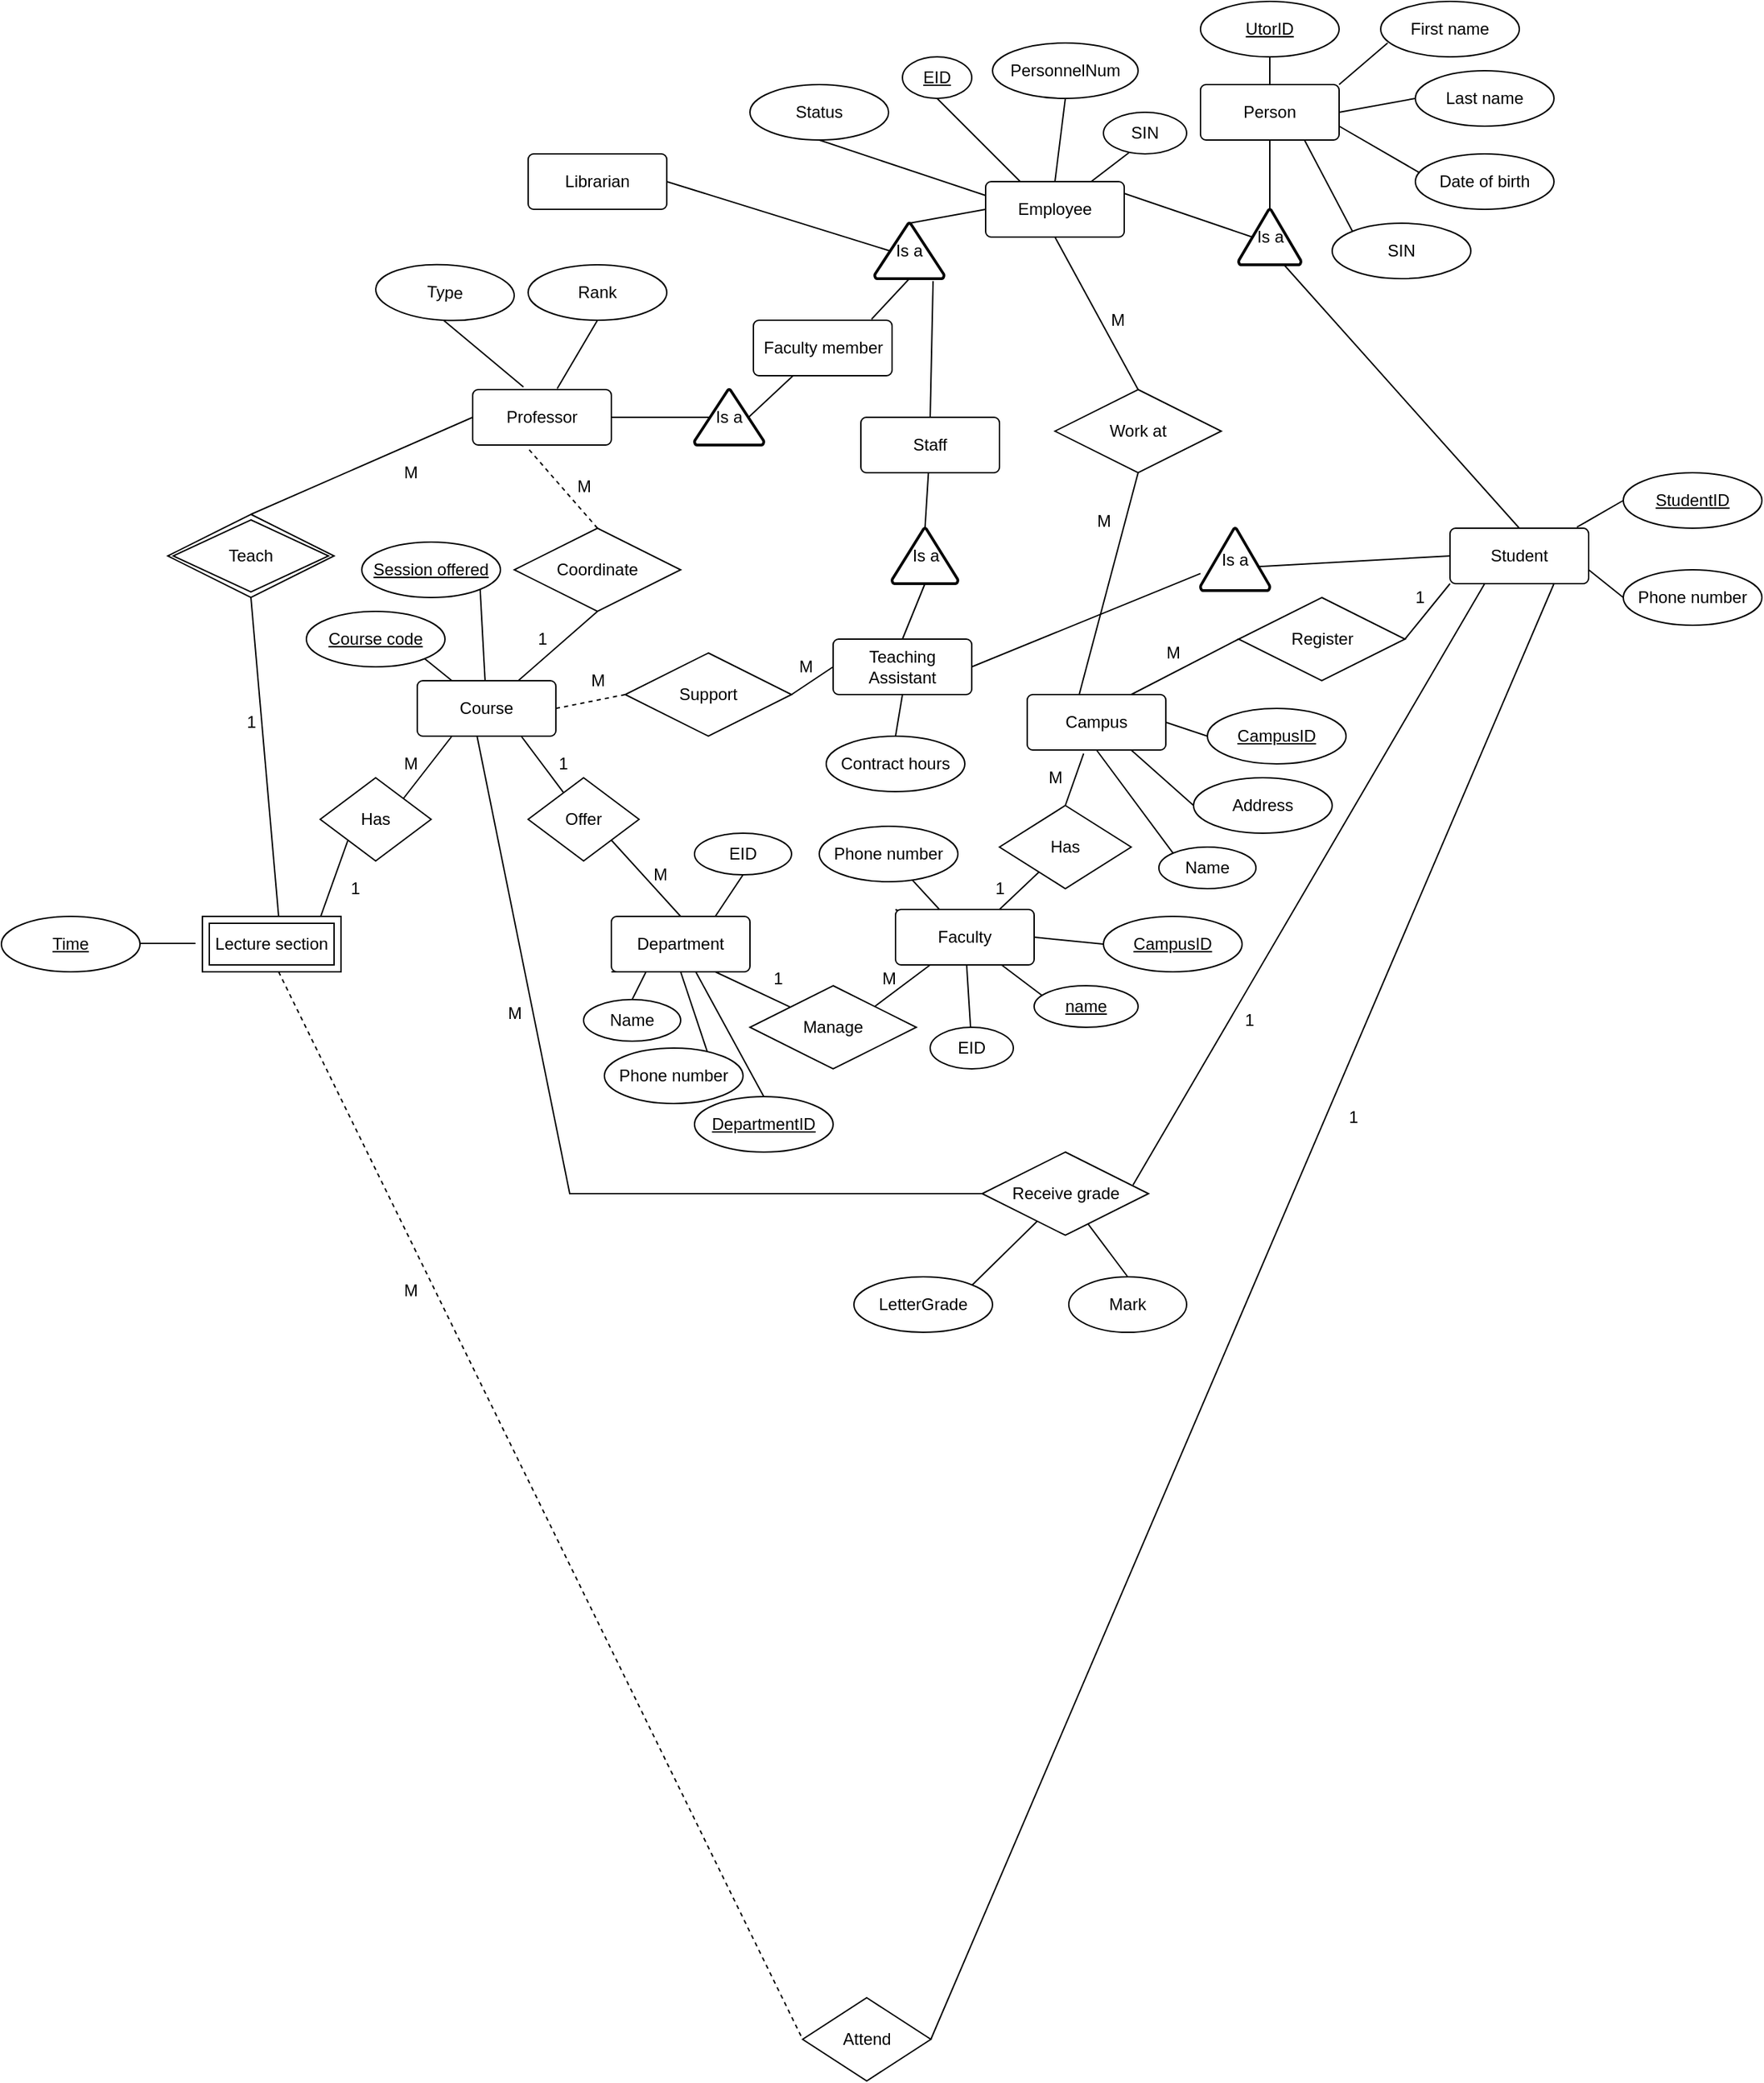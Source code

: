 <mxfile version="14.4.2" type="github">
  <diagram id="R2lEEEUBdFMjLlhIrx00" name="Page-1">
    <mxGraphModel dx="1318" dy="836" grid="1" gridSize="10" guides="1" tooltips="1" connect="1" arrows="0" fold="1" page="1" pageScale="1" pageWidth="850" pageHeight="1100" math="0" shadow="0" extFonts="Permanent Marker^https://fonts.googleapis.com/css?family=Permanent+Marker">
      <root>
        <mxCell id="0" />
        <mxCell id="1" parent="0" />
        <mxCell id="gwg-A6XJW5PX1pOnSBx1-50" style="edgeStyle=none;rounded=0;orthogonalLoop=1;jettySize=auto;html=1;endArrow=none;endFill=0;exitX=0.75;exitY=0;exitDx=0;exitDy=0;" parent="1" source="0r6z_rzIHwYX-zQhmxHH-150" target="hnaVGo4RE-8-AP_m8wNN-59" edge="1">
          <mxGeometry relative="1" as="geometry">
            <mxPoint x="890" y="780" as="sourcePoint" />
          </mxGeometry>
        </mxCell>
        <mxCell id="gwg-A6XJW5PX1pOnSBx1-49" style="edgeStyle=none;rounded=0;orthogonalLoop=1;jettySize=auto;html=1;exitX=1;exitY=0;exitDx=0;exitDy=0;endArrow=none;endFill=0;entryX=0.25;entryY=1;entryDx=0;entryDy=0;" parent="1" source="hnaVGo4RE-8-AP_m8wNN-2" target="0r6z_rzIHwYX-zQhmxHH-150" edge="1">
          <mxGeometry relative="1" as="geometry">
            <mxPoint x="849" y="815" as="targetPoint" />
          </mxGeometry>
        </mxCell>
        <mxCell id="hnaVGo4RE-8-AP_m8wNN-2" value="Manage" style="shape=rhombus;perimeter=rhombusPerimeter;whiteSpace=wrap;html=1;align=center;" parent="1" vertex="1">
          <mxGeometry x="720" y="830" width="120" height="60" as="geometry" />
        </mxCell>
        <mxCell id="gwg-A6XJW5PX1pOnSBx1-48" style="edgeStyle=none;rounded=0;orthogonalLoop=1;jettySize=auto;html=1;exitX=0.75;exitY=1;exitDx=0;exitDy=0;endArrow=none;endFill=0;" parent="1" source="hnaVGo4RE-8-AP_m8wNN-18" target="hnaVGo4RE-8-AP_m8wNN-2" edge="1">
          <mxGeometry relative="1" as="geometry" />
        </mxCell>
        <mxCell id="0r6z_rzIHwYX-zQhmxHH-128" style="edgeStyle=none;rounded=0;orthogonalLoop=1;jettySize=auto;html=1;exitX=0.5;exitY=1;exitDx=0;exitDy=0;entryX=0.75;entryY=0.125;entryDx=0;entryDy=0;entryPerimeter=0;endArrow=none;endFill=0;" edge="1" parent="1" source="hnaVGo4RE-8-AP_m8wNN-18" target="0r6z_rzIHwYX-zQhmxHH-2">
          <mxGeometry relative="1" as="geometry" />
        </mxCell>
        <mxCell id="hnaVGo4RE-8-AP_m8wNN-18" value="Department" style="rounded=1;arcSize=10;whiteSpace=wrap;html=1;align=center;" parent="1" vertex="1">
          <mxGeometry x="620" y="780" width="100" height="40" as="geometry" />
        </mxCell>
        <mxCell id="hnaVGo4RE-8-AP_m8wNN-27" style="edgeStyle=none;rounded=0;orthogonalLoop=1;jettySize=auto;html=1;exitX=0.75;exitY=0;exitDx=0;exitDy=0;startArrow=none;startFill=0;endArrow=none;endFill=0;" parent="1" source="hnaVGo4RE-8-AP_m8wNN-18" target="hnaVGo4RE-8-AP_m8wNN-18" edge="1">
          <mxGeometry relative="1" as="geometry" />
        </mxCell>
        <mxCell id="0r6z_rzIHwYX-zQhmxHH-9" style="rounded=0;orthogonalLoop=1;jettySize=auto;html=1;endArrow=none;endFill=0;entryX=1;entryY=0.5;entryDx=0;entryDy=0;exitX=0;exitY=0.5;exitDx=0;exitDy=0;" edge="1" parent="1" source="0r6z_rzIHwYX-zQhmxHH-153" target="0r6z_rzIHwYX-zQhmxHH-150">
          <mxGeometry relative="1" as="geometry">
            <mxPoint x="980" y="810" as="sourcePoint" />
            <mxPoint x="920" y="798" as="targetPoint" />
          </mxGeometry>
        </mxCell>
        <mxCell id="0r6z_rzIHwYX-zQhmxHH-129" style="edgeStyle=none;rounded=0;orthogonalLoop=1;jettySize=auto;html=1;exitX=0.5;exitY=0;exitDx=0;exitDy=0;endArrow=none;endFill=0;" edge="1" parent="1" source="hnaVGo4RE-8-AP_m8wNN-30" target="hnaVGo4RE-8-AP_m8wNN-18">
          <mxGeometry relative="1" as="geometry" />
        </mxCell>
        <mxCell id="hnaVGo4RE-8-AP_m8wNN-30" value="DepartmentID" style="ellipse;whiteSpace=wrap;html=1;align=center;fontStyle=4;" parent="1" vertex="1">
          <mxGeometry x="680" y="910" width="100" height="40" as="geometry" />
        </mxCell>
        <mxCell id="0r6z_rzIHwYX-zQhmxHH-12" style="edgeStyle=none;rounded=0;orthogonalLoop=1;jettySize=auto;html=1;endArrow=none;endFill=0;" edge="1" parent="1" source="hnaVGo4RE-8-AP_m8wNN-32" target="0r6z_rzIHwYX-zQhmxHH-150">
          <mxGeometry relative="1" as="geometry">
            <mxPoint x="858" y="775" as="targetPoint" />
          </mxGeometry>
        </mxCell>
        <mxCell id="hnaVGo4RE-8-AP_m8wNN-32" value="Phone number" style="ellipse;whiteSpace=wrap;html=1;align=center;" parent="1" vertex="1">
          <mxGeometry x="770" y="715" width="100" height="40" as="geometry" />
        </mxCell>
        <mxCell id="0r6z_rzIHwYX-zQhmxHH-16" style="edgeStyle=none;rounded=0;orthogonalLoop=1;jettySize=auto;html=1;exitX=0.5;exitY=1;exitDx=0;exitDy=0;entryX=0.75;entryY=0;entryDx=0;entryDy=0;endArrow=none;endFill=0;" edge="1" parent="1" source="hnaVGo4RE-8-AP_m8wNN-35" target="hnaVGo4RE-8-AP_m8wNN-18">
          <mxGeometry relative="1" as="geometry" />
        </mxCell>
        <mxCell id="hnaVGo4RE-8-AP_m8wNN-35" value="EID" style="ellipse;whiteSpace=wrap;html=1;align=center;" parent="1" vertex="1">
          <mxGeometry x="680" y="720" width="70" height="30" as="geometry" />
        </mxCell>
        <mxCell id="gwg-A6XJW5PX1pOnSBx1-47" style="edgeStyle=none;rounded=0;orthogonalLoop=1;jettySize=auto;html=1;exitX=1;exitY=1;exitDx=0;exitDy=0;entryX=0.5;entryY=0;entryDx=0;entryDy=0;endArrow=none;endFill=0;" parent="1" source="hnaVGo4RE-8-AP_m8wNN-37" target="hnaVGo4RE-8-AP_m8wNN-18" edge="1">
          <mxGeometry relative="1" as="geometry" />
        </mxCell>
        <mxCell id="hnaVGo4RE-8-AP_m8wNN-37" value="Offer" style="shape=rhombus;perimeter=rhombusPerimeter;whiteSpace=wrap;html=1;align=center;" parent="1" vertex="1">
          <mxGeometry x="560" y="680" width="80" height="60" as="geometry" />
        </mxCell>
        <mxCell id="gwg-A6XJW5PX1pOnSBx1-46" style="edgeStyle=none;rounded=0;orthogonalLoop=1;jettySize=auto;html=1;exitX=0.75;exitY=1;exitDx=0;exitDy=0;endArrow=none;endFill=0;" parent="1" source="hnaVGo4RE-8-AP_m8wNN-40" target="hnaVGo4RE-8-AP_m8wNN-37" edge="1">
          <mxGeometry relative="1" as="geometry" />
        </mxCell>
        <mxCell id="hnaVGo4RE-8-AP_m8wNN-40" value="Course" style="rounded=1;arcSize=10;whiteSpace=wrap;html=1;align=center;" parent="1" vertex="1">
          <mxGeometry x="480" y="610" width="100" height="40" as="geometry" />
        </mxCell>
        <mxCell id="0r6z_rzIHwYX-zQhmxHH-21" style="edgeStyle=none;rounded=0;orthogonalLoop=1;jettySize=auto;html=1;exitX=1;exitY=1;exitDx=0;exitDy=0;entryX=0.25;entryY=0;entryDx=0;entryDy=0;endArrow=none;endFill=0;" edge="1" parent="1" source="hnaVGo4RE-8-AP_m8wNN-46" target="hnaVGo4RE-8-AP_m8wNN-40">
          <mxGeometry relative="1" as="geometry" />
        </mxCell>
        <mxCell id="hnaVGo4RE-8-AP_m8wNN-46" value="Course code" style="ellipse;whiteSpace=wrap;html=1;align=center;fontStyle=4;" parent="1" vertex="1">
          <mxGeometry x="400" y="560" width="100" height="40" as="geometry" />
        </mxCell>
        <mxCell id="0r6z_rzIHwYX-zQhmxHH-23" style="edgeStyle=none;rounded=0;orthogonalLoop=1;jettySize=auto;html=1;exitX=1;exitY=1;exitDx=0;exitDy=0;endArrow=none;endFill=0;" edge="1" parent="1" source="hnaVGo4RE-8-AP_m8wNN-48" target="hnaVGo4RE-8-AP_m8wNN-40">
          <mxGeometry relative="1" as="geometry" />
        </mxCell>
        <mxCell id="hnaVGo4RE-8-AP_m8wNN-48" value="Session offered" style="ellipse;whiteSpace=wrap;html=1;align=center;fontStyle=4;" parent="1" vertex="1">
          <mxGeometry x="440" y="510" width="100" height="40" as="geometry" />
        </mxCell>
        <mxCell id="gwg-A6XJW5PX1pOnSBx1-9" style="edgeStyle=none;rounded=0;orthogonalLoop=1;jettySize=auto;html=1;exitX=0.5;exitY=0;exitDx=0;exitDy=0;entryX=0.4;entryY=1.064;entryDx=0;entryDy=0;entryPerimeter=0;endArrow=none;endFill=0;dashed=1;" parent="1" source="hnaVGo4RE-8-AP_m8wNN-52" target="hnaVGo4RE-8-AP_m8wNN-57" edge="1">
          <mxGeometry relative="1" as="geometry" />
        </mxCell>
        <mxCell id="gwg-A6XJW5PX1pOnSBx1-12" style="edgeStyle=none;rounded=0;orthogonalLoop=1;jettySize=auto;html=1;exitX=0.5;exitY=1;exitDx=0;exitDy=0;endArrow=none;endFill=0;" parent="1" source="hnaVGo4RE-8-AP_m8wNN-52" target="hnaVGo4RE-8-AP_m8wNN-40" edge="1">
          <mxGeometry relative="1" as="geometry" />
        </mxCell>
        <mxCell id="hnaVGo4RE-8-AP_m8wNN-52" value="Coordinate" style="shape=rhombus;perimeter=rhombusPerimeter;whiteSpace=wrap;html=1;align=center;" parent="1" vertex="1">
          <mxGeometry x="550" y="500" width="120" height="60" as="geometry" />
        </mxCell>
        <mxCell id="hnaVGo4RE-8-AP_m8wNN-53" style="edgeStyle=none;rounded=0;orthogonalLoop=1;jettySize=auto;html=1;exitX=0.25;exitY=1;exitDx=0;exitDy=0;entryX=0;entryY=1;entryDx=0;entryDy=0;startArrow=none;startFill=0;endArrow=none;endFill=0;" parent="1" source="hnaVGo4RE-8-AP_m8wNN-18" target="hnaVGo4RE-8-AP_m8wNN-18" edge="1">
          <mxGeometry relative="1" as="geometry" />
        </mxCell>
        <mxCell id="gwg-A6XJW5PX1pOnSBx1-17" style="edgeStyle=none;rounded=0;orthogonalLoop=1;jettySize=auto;html=1;endArrow=none;endFill=0;exitX=0.78;exitY=0.5;exitDx=0;exitDy=0;exitPerimeter=0;" parent="1" source="0r6z_rzIHwYX-zQhmxHH-45" target="0r6z_rzIHwYX-zQhmxHH-43" edge="1">
          <mxGeometry relative="1" as="geometry">
            <mxPoint x="723" y="410" as="sourcePoint" />
            <mxPoint x="730.432" y="386.128" as="targetPoint" />
          </mxGeometry>
        </mxCell>
        <mxCell id="0r6z_rzIHwYX-zQhmxHH-46" style="edgeStyle=none;rounded=0;orthogonalLoop=1;jettySize=auto;html=1;exitX=1;exitY=0.5;exitDx=0;exitDy=0;entryX=0.22;entryY=0.5;entryDx=0;entryDy=0;entryPerimeter=0;endArrow=none;endFill=0;" edge="1" parent="1" source="hnaVGo4RE-8-AP_m8wNN-57" target="0r6z_rzIHwYX-zQhmxHH-45">
          <mxGeometry relative="1" as="geometry" />
        </mxCell>
        <mxCell id="hnaVGo4RE-8-AP_m8wNN-57" value="Professor" style="rounded=1;arcSize=10;whiteSpace=wrap;html=1;align=center;" parent="1" vertex="1">
          <mxGeometry x="520" y="400" width="100" height="40" as="geometry" />
        </mxCell>
        <mxCell id="gwg-A6XJW5PX1pOnSBx1-51" style="edgeStyle=none;rounded=0;orthogonalLoop=1;jettySize=auto;html=1;exitX=0.5;exitY=0;exitDx=0;exitDy=0;entryX=0.407;entryY=1.064;entryDx=0;entryDy=0;entryPerimeter=0;endArrow=none;endFill=0;" parent="1" source="hnaVGo4RE-8-AP_m8wNN-59" target="hnaVGo4RE-8-AP_m8wNN-140" edge="1">
          <mxGeometry relative="1" as="geometry" />
        </mxCell>
        <mxCell id="hnaVGo4RE-8-AP_m8wNN-59" value="Has" style="shape=rhombus;perimeter=rhombusPerimeter;whiteSpace=wrap;html=1;align=center;" parent="1" vertex="1">
          <mxGeometry x="900" y="700" width="95" height="60" as="geometry" />
        </mxCell>
        <mxCell id="gwg-A6XJW5PX1pOnSBx1-31" style="edgeStyle=none;rounded=0;orthogonalLoop=1;jettySize=auto;html=1;exitX=0.5;exitY=1;exitDx=0;exitDy=0;entryX=0;entryY=0.5;entryDx=0;entryDy=0;endArrow=none;endFill=0;dashed=1;" parent="1" target="hnaVGo4RE-8-AP_m8wNN-82" edge="1">
          <mxGeometry relative="1" as="geometry">
            <mxPoint x="380" y="820" as="sourcePoint" />
          </mxGeometry>
        </mxCell>
        <mxCell id="0r6z_rzIHwYX-zQhmxHH-140" style="edgeStyle=none;rounded=0;orthogonalLoop=1;jettySize=auto;html=1;exitX=0;exitY=0.5;exitDx=0;exitDy=0;entryX=1;entryY=0.5;entryDx=0;entryDy=0;endArrow=none;endFill=0;" edge="1" parent="1">
          <mxGeometry relative="1" as="geometry">
            <mxPoint x="320" y="799.5" as="sourcePoint" />
            <mxPoint x="280" y="799.5" as="targetPoint" />
          </mxGeometry>
        </mxCell>
        <mxCell id="gwg-A6XJW5PX1pOnSBx1-7" style="rounded=0;orthogonalLoop=1;jettySize=auto;html=1;exitX=0.5;exitY=0;exitDx=0;exitDy=0;entryX=0;entryY=0.5;entryDx=0;entryDy=0;endArrow=none;endFill=0;" parent="1" source="0r6z_rzIHwYX-zQhmxHH-145" target="hnaVGo4RE-8-AP_m8wNN-57" edge="1">
          <mxGeometry relative="1" as="geometry" />
        </mxCell>
        <mxCell id="gwg-A6XJW5PX1pOnSBx1-28" style="edgeStyle=none;rounded=0;orthogonalLoop=1;jettySize=auto;html=1;exitX=0.5;exitY=1;exitDx=0;exitDy=0;entryX=0.5;entryY=0;entryDx=0;entryDy=0;endArrow=none;endFill=0;" parent="1" source="0r6z_rzIHwYX-zQhmxHH-145" edge="1">
          <mxGeometry relative="1" as="geometry">
            <mxPoint x="380" y="780" as="targetPoint" />
          </mxGeometry>
        </mxCell>
        <mxCell id="hnaVGo4RE-8-AP_m8wNN-66" style="edgeStyle=none;rounded=0;orthogonalLoop=1;jettySize=auto;html=1;exitX=1;exitY=1;exitDx=0;exitDy=0;startArrow=none;startFill=0;endArrow=none;endFill=0;" parent="1" source="hnaVGo4RE-8-AP_m8wNN-52" target="hnaVGo4RE-8-AP_m8wNN-52" edge="1">
          <mxGeometry relative="1" as="geometry" />
        </mxCell>
        <mxCell id="hnaVGo4RE-8-AP_m8wNN-76" style="edgeStyle=none;rounded=0;orthogonalLoop=1;jettySize=auto;html=1;exitX=1;exitY=1;exitDx=0;exitDy=0;startArrow=none;startFill=0;endArrow=none;endFill=0;" parent="1" edge="1">
          <mxGeometry relative="1" as="geometry">
            <mxPoint x="405" y="515" as="sourcePoint" />
            <mxPoint x="405" y="515" as="targetPoint" />
          </mxGeometry>
        </mxCell>
        <mxCell id="gwg-A6XJW5PX1pOnSBx1-30" style="edgeStyle=none;rounded=0;orthogonalLoop=1;jettySize=auto;html=1;exitX=1;exitY=0.5;exitDx=0;exitDy=0;endArrow=none;endFill=0;entryX=0.75;entryY=1;entryDx=0;entryDy=0;" parent="1" source="hnaVGo4RE-8-AP_m8wNN-82" target="gwg-A6XJW5PX1pOnSBx1-2" edge="1">
          <mxGeometry relative="1" as="geometry">
            <mxPoint x="1310" y="544" as="targetPoint" />
          </mxGeometry>
        </mxCell>
        <mxCell id="hnaVGo4RE-8-AP_m8wNN-82" value="Attend" style="shape=rhombus;perimeter=rhombusPerimeter;whiteSpace=wrap;html=1;align=center;" parent="1" vertex="1">
          <mxGeometry x="758" y="1560" width="92.5" height="60" as="geometry" />
        </mxCell>
        <mxCell id="hnaVGo4RE-8-AP_m8wNN-92" value="M" style="text;html=1;align=center;verticalAlign=middle;resizable=0;points=[];autosize=1;" parent="1" vertex="1">
          <mxGeometry x="460" y="1040" width="30" height="20" as="geometry" />
        </mxCell>
        <mxCell id="0r6z_rzIHwYX-zQhmxHH-56" style="edgeStyle=none;rounded=0;orthogonalLoop=1;jettySize=auto;html=1;exitX=0.5;exitY=0;exitDx=0;exitDy=0;endArrow=none;endFill=0;" edge="1" parent="1" source="hnaVGo4RE-8-AP_m8wNN-94" target="0r6z_rzIHwYX-zQhmxHH-57">
          <mxGeometry relative="1" as="geometry">
            <mxPoint x="1095" y="140" as="targetPoint" />
          </mxGeometry>
        </mxCell>
        <mxCell id="0r6z_rzIHwYX-zQhmxHH-62" style="edgeStyle=none;rounded=0;orthogonalLoop=1;jettySize=auto;html=1;exitX=0.75;exitY=1;exitDx=0;exitDy=0;entryX=0;entryY=0;entryDx=0;entryDy=0;endArrow=none;endFill=0;" edge="1" parent="1" source="hnaVGo4RE-8-AP_m8wNN-94" target="0r6z_rzIHwYX-zQhmxHH-61">
          <mxGeometry relative="1" as="geometry" />
        </mxCell>
        <mxCell id="0r6z_rzIHwYX-zQhmxHH-63" style="edgeStyle=none;rounded=0;orthogonalLoop=1;jettySize=auto;html=1;exitX=1;exitY=0.75;exitDx=0;exitDy=0;entryX=0.032;entryY=0.342;entryDx=0;entryDy=0;entryPerimeter=0;endArrow=none;endFill=0;" edge="1" parent="1" source="hnaVGo4RE-8-AP_m8wNN-94" target="0r6z_rzIHwYX-zQhmxHH-60">
          <mxGeometry relative="1" as="geometry" />
        </mxCell>
        <mxCell id="0r6z_rzIHwYX-zQhmxHH-65" style="edgeStyle=none;rounded=0;orthogonalLoop=1;jettySize=auto;html=1;exitX=1;exitY=0;exitDx=0;exitDy=0;entryX=0.05;entryY=0.75;entryDx=0;entryDy=0;entryPerimeter=0;endArrow=none;endFill=0;" edge="1" parent="1" source="hnaVGo4RE-8-AP_m8wNN-94" target="0r6z_rzIHwYX-zQhmxHH-58">
          <mxGeometry relative="1" as="geometry" />
        </mxCell>
        <mxCell id="hnaVGo4RE-8-AP_m8wNN-94" value="Person" style="rounded=1;arcSize=10;whiteSpace=wrap;html=1;align=center;" parent="1" vertex="1">
          <mxGeometry x="1045" y="180" width="100" height="40" as="geometry" />
        </mxCell>
        <mxCell id="gwg-A6XJW5PX1pOnSBx1-32" style="edgeStyle=none;rounded=0;orthogonalLoop=1;jettySize=auto;html=1;exitX=0.5;exitY=0;exitDx=0;exitDy=0;exitPerimeter=0;entryX=0.5;entryY=1;entryDx=0;entryDy=0;endArrow=none;endFill=0;" parent="1" source="hnaVGo4RE-8-AP_m8wNN-96" target="hnaVGo4RE-8-AP_m8wNN-94" edge="1">
          <mxGeometry relative="1" as="geometry" />
        </mxCell>
        <mxCell id="hnaVGo4RE-8-AP_m8wNN-96" value="Is a" style="strokeWidth=2;html=1;shape=mxgraph.flowchart.extract_or_measurement;whiteSpace=wrap;" parent="1" vertex="1">
          <mxGeometry x="1072.5" y="270" width="45" height="40" as="geometry" />
        </mxCell>
        <mxCell id="gwg-A6XJW5PX1pOnSBx1-33" style="edgeStyle=none;rounded=0;orthogonalLoop=1;jettySize=auto;html=1;exitX=0.75;exitY=0;exitDx=0;exitDy=0;entryX=0.22;entryY=0.5;entryDx=0;entryDy=0;entryPerimeter=0;endArrow=none;endFill=0;" parent="1" source="hnaVGo4RE-8-AP_m8wNN-99" target="hnaVGo4RE-8-AP_m8wNN-96" edge="1">
          <mxGeometry relative="1" as="geometry" />
        </mxCell>
        <mxCell id="gwg-A6XJW5PX1pOnSBx1-58" style="edgeStyle=none;rounded=0;orthogonalLoop=1;jettySize=auto;html=1;exitX=0.5;exitY=1;exitDx=0;exitDy=0;entryX=0.5;entryY=0;entryDx=0;entryDy=0;endArrow=none;endFill=0;" parent="1" source="hnaVGo4RE-8-AP_m8wNN-99" target="gwg-A6XJW5PX1pOnSBx1-57" edge="1">
          <mxGeometry relative="1" as="geometry" />
        </mxCell>
        <mxCell id="hnaVGo4RE-8-AP_m8wNN-99" value="Employee" style="rounded=1;arcSize=10;whiteSpace=wrap;html=1;align=center;" parent="1" vertex="1">
          <mxGeometry x="890" y="250" width="100" height="40" as="geometry" />
        </mxCell>
        <mxCell id="gwg-A6XJW5PX1pOnSBx1-20" style="edgeStyle=none;rounded=0;orthogonalLoop=1;jettySize=auto;html=1;exitX=0.5;exitY=1;exitDx=0;exitDy=0;exitPerimeter=0;entryX=0.5;entryY=0;entryDx=0;entryDy=0;endArrow=none;endFill=0;" parent="1" source="hnaVGo4RE-8-AP_m8wNN-101" target="hnaVGo4RE-8-AP_m8wNN-113" edge="1">
          <mxGeometry relative="1" as="geometry" />
        </mxCell>
        <mxCell id="hnaVGo4RE-8-AP_m8wNN-101" value="Is a" style="strokeWidth=2;html=1;shape=mxgraph.flowchart.extract_or_measurement;whiteSpace=wrap;" parent="1" vertex="1">
          <mxGeometry x="822.5" y="500" width="47.5" height="40" as="geometry" />
        </mxCell>
        <mxCell id="gwg-A6XJW5PX1pOnSBx1-14" style="edgeStyle=none;rounded=0;orthogonalLoop=1;jettySize=auto;html=1;endArrow=none;endFill=0;entryX=0.5;entryY=0;entryDx=0;entryDy=0;entryPerimeter=0;" parent="1" source="hnaVGo4RE-8-AP_m8wNN-107" target="hnaVGo4RE-8-AP_m8wNN-101" edge="1">
          <mxGeometry relative="1" as="geometry">
            <mxPoint x="750" y="500" as="targetPoint" />
          </mxGeometry>
        </mxCell>
        <mxCell id="gwg-A6XJW5PX1pOnSBx1-16" style="edgeStyle=none;rounded=0;orthogonalLoop=1;jettySize=auto;html=1;exitX=0.5;exitY=0;exitDx=0;exitDy=0;entryX=0.842;entryY=1.043;entryDx=0;entryDy=0;entryPerimeter=0;endArrow=none;endFill=0;" parent="1" source="hnaVGo4RE-8-AP_m8wNN-107" target="hnaVGo4RE-8-AP_m8wNN-126" edge="1">
          <mxGeometry relative="1" as="geometry" />
        </mxCell>
        <mxCell id="hnaVGo4RE-8-AP_m8wNN-107" value="Staff" style="rounded=1;arcSize=10;whiteSpace=wrap;html=1;align=center;" parent="1" vertex="1">
          <mxGeometry x="800" y="420" width="100" height="40" as="geometry" />
        </mxCell>
        <mxCell id="hnaVGo4RE-8-AP_m8wNN-108" value="Is a" style="strokeWidth=2;html=1;shape=mxgraph.flowchart.extract_or_measurement;whiteSpace=wrap;" parent="1" vertex="1">
          <mxGeometry x="1045" y="500" width="50" height="45" as="geometry" />
        </mxCell>
        <mxCell id="gwg-A6XJW5PX1pOnSBx1-18" style="edgeStyle=none;rounded=0;orthogonalLoop=1;jettySize=auto;html=1;exitX=1;exitY=0.5;exitDx=0;exitDy=0;entryX=0.22;entryY=0.5;entryDx=0;entryDy=0;entryPerimeter=0;endArrow=none;endFill=0;" parent="1" source="hnaVGo4RE-8-AP_m8wNN-109" target="hnaVGo4RE-8-AP_m8wNN-126" edge="1">
          <mxGeometry relative="1" as="geometry" />
        </mxCell>
        <mxCell id="hnaVGo4RE-8-AP_m8wNN-109" value="Librarian" style="rounded=1;arcSize=10;whiteSpace=wrap;html=1;align=center;" parent="1" vertex="1">
          <mxGeometry x="560" y="230" width="100" height="40" as="geometry" />
        </mxCell>
        <mxCell id="gwg-A6XJW5PX1pOnSBx1-21" style="edgeStyle=none;rounded=0;orthogonalLoop=1;jettySize=auto;html=1;exitX=0;exitY=0.5;exitDx=0;exitDy=0;entryX=1;entryY=0.5;entryDx=0;entryDy=0;endArrow=none;endFill=0;" parent="1" source="hnaVGo4RE-8-AP_m8wNN-113" target="hnaVGo4RE-8-AP_m8wNN-137" edge="1">
          <mxGeometry relative="1" as="geometry" />
        </mxCell>
        <mxCell id="gwg-A6XJW5PX1pOnSBx1-53" style="edgeStyle=none;rounded=0;orthogonalLoop=1;jettySize=auto;html=1;exitX=1;exitY=0.5;exitDx=0;exitDy=0;endArrow=none;endFill=0;" parent="1" source="hnaVGo4RE-8-AP_m8wNN-113" target="hnaVGo4RE-8-AP_m8wNN-108" edge="1">
          <mxGeometry relative="1" as="geometry" />
        </mxCell>
        <mxCell id="0r6z_rzIHwYX-zQhmxHH-25" style="edgeStyle=none;rounded=0;orthogonalLoop=1;jettySize=auto;html=1;exitX=0.5;exitY=1;exitDx=0;exitDy=0;entryX=0.5;entryY=0;entryDx=0;entryDy=0;endArrow=none;endFill=0;" edge="1" parent="1" source="hnaVGo4RE-8-AP_m8wNN-113" target="0r6z_rzIHwYX-zQhmxHH-24">
          <mxGeometry relative="1" as="geometry" />
        </mxCell>
        <mxCell id="hnaVGo4RE-8-AP_m8wNN-113" value="Teaching Assistant" style="rounded=1;arcSize=10;whiteSpace=wrap;html=1;align=center;" parent="1" vertex="1">
          <mxGeometry x="780" y="580" width="100" height="40" as="geometry" />
        </mxCell>
        <mxCell id="hnaVGo4RE-8-AP_m8wNN-114" style="edgeStyle=none;rounded=0;orthogonalLoop=1;jettySize=auto;html=1;exitX=0.5;exitY=1;exitDx=0;exitDy=0;startArrow=none;startFill=0;endArrow=none;endFill=0;" parent="1" source="hnaVGo4RE-8-AP_m8wNN-109" target="hnaVGo4RE-8-AP_m8wNN-109" edge="1">
          <mxGeometry relative="1" as="geometry" />
        </mxCell>
        <mxCell id="gwg-A6XJW5PX1pOnSBx1-37" style="edgeStyle=none;rounded=0;orthogonalLoop=1;jettySize=auto;html=1;exitX=0.5;exitY=0;exitDx=0;exitDy=0;exitPerimeter=0;endArrow=none;endFill=0;entryX=0;entryY=0.5;entryDx=0;entryDy=0;" parent="1" source="hnaVGo4RE-8-AP_m8wNN-126" target="hnaVGo4RE-8-AP_m8wNN-99" edge="1">
          <mxGeometry relative="1" as="geometry">
            <mxPoint x="880" y="271" as="targetPoint" />
          </mxGeometry>
        </mxCell>
        <mxCell id="0r6z_rzIHwYX-zQhmxHH-44" style="edgeStyle=none;rounded=0;orthogonalLoop=1;jettySize=auto;html=1;exitX=0.5;exitY=1;exitDx=0;exitDy=0;exitPerimeter=0;entryX=0.852;entryY=-0.019;entryDx=0;entryDy=0;entryPerimeter=0;endArrow=none;endFill=0;" edge="1" parent="1" source="hnaVGo4RE-8-AP_m8wNN-126" target="0r6z_rzIHwYX-zQhmxHH-43">
          <mxGeometry relative="1" as="geometry" />
        </mxCell>
        <mxCell id="hnaVGo4RE-8-AP_m8wNN-126" value="Is a" style="strokeWidth=2;html=1;shape=mxgraph.flowchart.extract_or_measurement;whiteSpace=wrap;" parent="1" vertex="1">
          <mxGeometry x="810" y="280" width="50" height="40" as="geometry" />
        </mxCell>
        <mxCell id="gwg-A6XJW5PX1pOnSBx1-15" style="edgeStyle=none;rounded=0;orthogonalLoop=1;jettySize=auto;html=1;exitX=0;exitY=0.5;exitDx=0;exitDy=0;endArrow=none;endFill=0;entryX=1;entryY=0.5;entryDx=0;entryDy=0;dashed=1;" parent="1" source="hnaVGo4RE-8-AP_m8wNN-137" target="hnaVGo4RE-8-AP_m8wNN-40" edge="1">
          <mxGeometry relative="1" as="geometry">
            <mxPoint x="560" y="630" as="targetPoint" />
          </mxGeometry>
        </mxCell>
        <mxCell id="hnaVGo4RE-8-AP_m8wNN-137" value="Support" style="shape=rhombus;perimeter=rhombusPerimeter;whiteSpace=wrap;html=1;align=center;" parent="1" vertex="1">
          <mxGeometry x="630" y="590" width="120" height="60" as="geometry" />
        </mxCell>
        <mxCell id="0r6z_rzIHwYX-zQhmxHH-51" style="edgeStyle=none;rounded=0;orthogonalLoop=1;jettySize=auto;html=1;exitX=1;exitY=0.5;exitDx=0;exitDy=0;entryX=0;entryY=0.5;entryDx=0;entryDy=0;endArrow=none;endFill=0;" edge="1" parent="1" source="hnaVGo4RE-8-AP_m8wNN-140" target="0r6z_rzIHwYX-zQhmxHH-50">
          <mxGeometry relative="1" as="geometry" />
        </mxCell>
        <mxCell id="0r6z_rzIHwYX-zQhmxHH-53" style="edgeStyle=none;rounded=0;orthogonalLoop=1;jettySize=auto;html=1;exitX=0.75;exitY=1;exitDx=0;exitDy=0;entryX=0;entryY=0.5;entryDx=0;entryDy=0;endArrow=none;endFill=0;" edge="1" parent="1" source="hnaVGo4RE-8-AP_m8wNN-140" target="0r6z_rzIHwYX-zQhmxHH-52">
          <mxGeometry relative="1" as="geometry" />
        </mxCell>
        <mxCell id="0r6z_rzIHwYX-zQhmxHH-55" style="edgeStyle=none;rounded=0;orthogonalLoop=1;jettySize=auto;html=1;exitX=0.5;exitY=1;exitDx=0;exitDy=0;entryX=0;entryY=0;entryDx=0;entryDy=0;endArrow=none;endFill=0;" edge="1" parent="1" source="hnaVGo4RE-8-AP_m8wNN-140" target="0r6z_rzIHwYX-zQhmxHH-54">
          <mxGeometry relative="1" as="geometry" />
        </mxCell>
        <mxCell id="hnaVGo4RE-8-AP_m8wNN-140" value="Campus" style="rounded=1;arcSize=10;whiteSpace=wrap;html=1;align=center;" parent="1" vertex="1">
          <mxGeometry x="920" y="620" width="100" height="40" as="geometry" />
        </mxCell>
        <mxCell id="gwg-A6XJW5PX1pOnSBx1-22" style="edgeStyle=none;rounded=0;orthogonalLoop=1;jettySize=auto;html=1;exitX=1;exitY=0;exitDx=0;exitDy=0;endArrow=none;endFill=0;entryX=0.25;entryY=1;entryDx=0;entryDy=0;" parent="1" source="hnaVGo4RE-8-AP_m8wNN-143" target="hnaVGo4RE-8-AP_m8wNN-40" edge="1">
          <mxGeometry relative="1" as="geometry">
            <mxPoint x="520" y="650" as="targetPoint" />
          </mxGeometry>
        </mxCell>
        <mxCell id="gwg-A6XJW5PX1pOnSBx1-40" style="edgeStyle=none;rounded=0;orthogonalLoop=1;jettySize=auto;html=1;exitX=0;exitY=1;exitDx=0;exitDy=0;endArrow=none;endFill=0;" parent="1" source="hnaVGo4RE-8-AP_m8wNN-143" edge="1">
          <mxGeometry relative="1" as="geometry">
            <mxPoint x="410" y="781" as="targetPoint" />
          </mxGeometry>
        </mxCell>
        <mxCell id="hnaVGo4RE-8-AP_m8wNN-143" value="Has" style="shape=rhombus;perimeter=rhombusPerimeter;whiteSpace=wrap;html=1;align=center;" parent="1" vertex="1">
          <mxGeometry x="410" y="680" width="80" height="60" as="geometry" />
        </mxCell>
        <mxCell id="gwg-A6XJW5PX1pOnSBx1-34" style="edgeStyle=none;rounded=0;orthogonalLoop=1;jettySize=auto;html=1;exitX=0.5;exitY=0;exitDx=0;exitDy=0;endArrow=none;endFill=0;entryX=0.718;entryY=0.987;entryDx=0;entryDy=0;entryPerimeter=0;" parent="1" source="gwg-A6XJW5PX1pOnSBx1-2" target="hnaVGo4RE-8-AP_m8wNN-96" edge="1">
          <mxGeometry relative="1" as="geometry">
            <mxPoint x="994" y="220" as="targetPoint" />
          </mxGeometry>
        </mxCell>
        <mxCell id="gwg-A6XJW5PX1pOnSBx1-39" style="edgeStyle=none;rounded=0;orthogonalLoop=1;jettySize=auto;html=1;exitX=0;exitY=0.5;exitDx=0;exitDy=0;endArrow=none;endFill=0;entryX=0.818;entryY=0.617;entryDx=0;entryDy=0;entryPerimeter=0;" parent="1" source="gwg-A6XJW5PX1pOnSBx1-2" target="hnaVGo4RE-8-AP_m8wNN-108" edge="1">
          <mxGeometry relative="1" as="geometry" />
        </mxCell>
        <mxCell id="0r6z_rzIHwYX-zQhmxHH-32" style="edgeStyle=none;rounded=0;orthogonalLoop=1;jettySize=auto;html=1;exitX=1;exitY=0.75;exitDx=0;exitDy=0;entryX=0;entryY=0.5;entryDx=0;entryDy=0;endArrow=none;endFill=0;" edge="1" parent="1" source="gwg-A6XJW5PX1pOnSBx1-2" target="0r6z_rzIHwYX-zQhmxHH-1">
          <mxGeometry relative="1" as="geometry" />
        </mxCell>
        <mxCell id="0r6z_rzIHwYX-zQhmxHH-131" style="edgeStyle=none;rounded=0;orthogonalLoop=1;jettySize=auto;html=1;exitX=0.25;exitY=1;exitDx=0;exitDy=0;endArrow=none;endFill=0;entryX=0.907;entryY=0.395;entryDx=0;entryDy=0;entryPerimeter=0;" edge="1" parent="1" source="gwg-A6XJW5PX1pOnSBx1-2" target="0r6z_rzIHwYX-zQhmxHH-105">
          <mxGeometry relative="1" as="geometry" />
        </mxCell>
        <mxCell id="gwg-A6XJW5PX1pOnSBx1-2" value="Student" style="rounded=1;arcSize=10;whiteSpace=wrap;html=1;align=center;" parent="1" vertex="1">
          <mxGeometry x="1225" y="500" width="100" height="40" as="geometry" />
        </mxCell>
        <mxCell id="gwg-A6XJW5PX1pOnSBx1-13" style="edgeStyle=none;rounded=0;orthogonalLoop=1;jettySize=auto;html=1;exitX=1;exitY=1;exitDx=0;exitDy=0;endArrow=none;endFill=0;" parent="1" source="hnaVGo4RE-8-AP_m8wNN-137" target="hnaVGo4RE-8-AP_m8wNN-137" edge="1">
          <mxGeometry relative="1" as="geometry" />
        </mxCell>
        <mxCell id="gwg-A6XJW5PX1pOnSBx1-19" style="edgeStyle=none;rounded=0;orthogonalLoop=1;jettySize=auto;html=1;exitX=0;exitY=1;exitDx=0;exitDy=0;endArrow=none;endFill=0;" parent="1" source="hnaVGo4RE-8-AP_m8wNN-137" target="hnaVGo4RE-8-AP_m8wNN-137" edge="1">
          <mxGeometry relative="1" as="geometry" />
        </mxCell>
        <mxCell id="gwg-A6XJW5PX1pOnSBx1-29" style="edgeStyle=none;rounded=0;orthogonalLoop=1;jettySize=auto;html=1;exitX=0.75;exitY=1;exitDx=0;exitDy=0;endArrow=none;endFill=0;" parent="1" source="hnaVGo4RE-8-AP_m8wNN-107" target="hnaVGo4RE-8-AP_m8wNN-107" edge="1">
          <mxGeometry relative="1" as="geometry" />
        </mxCell>
        <mxCell id="gwg-A6XJW5PX1pOnSBx1-55" style="edgeStyle=none;rounded=0;orthogonalLoop=1;jettySize=auto;html=1;exitX=0;exitY=0.5;exitDx=0;exitDy=0;entryX=0.75;entryY=0;entryDx=0;entryDy=0;endArrow=none;endFill=0;" parent="1" source="gwg-A6XJW5PX1pOnSBx1-54" target="hnaVGo4RE-8-AP_m8wNN-140" edge="1">
          <mxGeometry relative="1" as="geometry" />
        </mxCell>
        <mxCell id="gwg-A6XJW5PX1pOnSBx1-56" style="edgeStyle=none;rounded=0;orthogonalLoop=1;jettySize=auto;html=1;exitX=1;exitY=0.5;exitDx=0;exitDy=0;entryX=0;entryY=1;entryDx=0;entryDy=0;endArrow=none;endFill=0;" parent="1" source="gwg-A6XJW5PX1pOnSBx1-54" target="gwg-A6XJW5PX1pOnSBx1-2" edge="1">
          <mxGeometry relative="1" as="geometry" />
        </mxCell>
        <mxCell id="gwg-A6XJW5PX1pOnSBx1-54" value="Register" style="shape=rhombus;perimeter=rhombusPerimeter;whiteSpace=wrap;html=1;align=center;" parent="1" vertex="1">
          <mxGeometry x="1072.5" y="550" width="120" height="60" as="geometry" />
        </mxCell>
        <mxCell id="gwg-A6XJW5PX1pOnSBx1-59" style="edgeStyle=none;rounded=0;orthogonalLoop=1;jettySize=auto;html=1;exitX=0.5;exitY=1;exitDx=0;exitDy=0;entryX=0.375;entryY=0;entryDx=0;entryDy=0;entryPerimeter=0;endArrow=none;endFill=0;" parent="1" source="gwg-A6XJW5PX1pOnSBx1-57" target="hnaVGo4RE-8-AP_m8wNN-140" edge="1">
          <mxGeometry relative="1" as="geometry" />
        </mxCell>
        <mxCell id="gwg-A6XJW5PX1pOnSBx1-57" value="Work at" style="shape=rhombus;perimeter=rhombusPerimeter;whiteSpace=wrap;html=1;align=center;" parent="1" vertex="1">
          <mxGeometry x="940" y="400" width="120" height="60" as="geometry" />
        </mxCell>
        <mxCell id="0r6z_rzIHwYX-zQhmxHH-1" value="Phone number" style="ellipse;whiteSpace=wrap;html=1;align=center;" vertex="1" parent="1">
          <mxGeometry x="1350" y="530" width="100" height="40" as="geometry" />
        </mxCell>
        <mxCell id="0r6z_rzIHwYX-zQhmxHH-2" value="Phone number" style="ellipse;whiteSpace=wrap;html=1;align=center;" vertex="1" parent="1">
          <mxGeometry x="615" y="875" width="100" height="40" as="geometry" />
        </mxCell>
        <mxCell id="0r6z_rzIHwYX-zQhmxHH-11" style="edgeStyle=none;rounded=0;orthogonalLoop=1;jettySize=auto;html=1;endArrow=none;endFill=0;entryX=0.513;entryY=1;entryDx=0;entryDy=0;entryPerimeter=0;" edge="1" parent="1" source="0r6z_rzIHwYX-zQhmxHH-7" target="0r6z_rzIHwYX-zQhmxHH-150">
          <mxGeometry relative="1" as="geometry">
            <mxPoint x="876.25" y="815" as="targetPoint" />
          </mxGeometry>
        </mxCell>
        <mxCell id="0r6z_rzIHwYX-zQhmxHH-7" value="EID" style="ellipse;whiteSpace=wrap;html=1;align=center;" vertex="1" parent="1">
          <mxGeometry x="850" y="860" width="60" height="30" as="geometry" />
        </mxCell>
        <mxCell id="0r6z_rzIHwYX-zQhmxHH-10" style="edgeStyle=none;rounded=0;orthogonalLoop=1;jettySize=auto;html=1;exitX=0;exitY=0;exitDx=0;exitDy=0;endArrow=none;endFill=0;" edge="1" parent="1" source="0r6z_rzIHwYX-zQhmxHH-150">
          <mxGeometry relative="1" as="geometry">
            <mxPoint x="900.813" y="815" as="targetPoint" />
          </mxGeometry>
        </mxCell>
        <mxCell id="0r6z_rzIHwYX-zQhmxHH-127" style="edgeStyle=none;rounded=0;orthogonalLoop=1;jettySize=auto;html=1;exitX=0.5;exitY=0;exitDx=0;exitDy=0;entryX=0.25;entryY=1;entryDx=0;entryDy=0;endArrow=none;endFill=0;" edge="1" parent="1" source="0r6z_rzIHwYX-zQhmxHH-14" target="hnaVGo4RE-8-AP_m8wNN-18">
          <mxGeometry relative="1" as="geometry" />
        </mxCell>
        <mxCell id="0r6z_rzIHwYX-zQhmxHH-14" value="Name" style="ellipse;whiteSpace=wrap;html=1;align=center;" vertex="1" parent="1">
          <mxGeometry x="600" y="840" width="70" height="30" as="geometry" />
        </mxCell>
        <mxCell id="0r6z_rzIHwYX-zQhmxHH-24" value="Contract hours" style="ellipse;whiteSpace=wrap;html=1;align=center;" vertex="1" parent="1">
          <mxGeometry x="775" y="650" width="100" height="40" as="geometry" />
        </mxCell>
        <mxCell id="0r6z_rzIHwYX-zQhmxHH-29" style="edgeStyle=none;rounded=0;orthogonalLoop=1;jettySize=auto;html=1;exitX=0.5;exitY=1;exitDx=0;exitDy=0;entryX=0.366;entryY=-0.047;entryDx=0;entryDy=0;endArrow=none;endFill=0;entryPerimeter=0;" edge="1" parent="1" source="0r6z_rzIHwYX-zQhmxHH-26" target="hnaVGo4RE-8-AP_m8wNN-57">
          <mxGeometry relative="1" as="geometry" />
        </mxCell>
        <mxCell id="0r6z_rzIHwYX-zQhmxHH-26" value="Type" style="ellipse;whiteSpace=wrap;html=1;align=center;rotation=3;" vertex="1" parent="1">
          <mxGeometry x="450" y="310" width="100" height="40" as="geometry" />
        </mxCell>
        <mxCell id="0r6z_rzIHwYX-zQhmxHH-28" style="edgeStyle=none;rounded=0;orthogonalLoop=1;jettySize=auto;html=1;exitX=0.5;exitY=1;exitDx=0;exitDy=0;entryX=0.61;entryY=-0.019;entryDx=0;entryDy=0;endArrow=none;endFill=0;entryPerimeter=0;" edge="1" parent="1" source="0r6z_rzIHwYX-zQhmxHH-27" target="hnaVGo4RE-8-AP_m8wNN-57">
          <mxGeometry relative="1" as="geometry" />
        </mxCell>
        <mxCell id="0r6z_rzIHwYX-zQhmxHH-27" value="Rank" style="ellipse;whiteSpace=wrap;html=1;align=center;" vertex="1" parent="1">
          <mxGeometry x="560" y="310" width="100" height="40" as="geometry" />
        </mxCell>
        <mxCell id="0r6z_rzIHwYX-zQhmxHH-35" style="edgeStyle=none;rounded=0;orthogonalLoop=1;jettySize=auto;html=1;exitX=0;exitY=0.5;exitDx=0;exitDy=0;entryX=0.916;entryY=-0.019;entryDx=0;entryDy=0;entryPerimeter=0;endArrow=none;endFill=0;" edge="1" parent="1" source="0r6z_rzIHwYX-zQhmxHH-34" target="gwg-A6XJW5PX1pOnSBx1-2">
          <mxGeometry relative="1" as="geometry" />
        </mxCell>
        <mxCell id="0r6z_rzIHwYX-zQhmxHH-34" value="StudentID" style="ellipse;whiteSpace=wrap;html=1;align=center;fontStyle=4;" vertex="1" parent="1">
          <mxGeometry x="1350" y="460" width="100" height="40" as="geometry" />
        </mxCell>
        <mxCell id="0r6z_rzIHwYX-zQhmxHH-40" style="edgeStyle=none;rounded=0;orthogonalLoop=1;jettySize=auto;html=1;exitX=0.5;exitY=1;exitDx=0;exitDy=0;endArrow=none;endFill=0;entryX=0.25;entryY=0;entryDx=0;entryDy=0;" edge="1" parent="1" source="0r6z_rzIHwYX-zQhmxHH-39" target="hnaVGo4RE-8-AP_m8wNN-99">
          <mxGeometry relative="1" as="geometry">
            <mxPoint x="900" y="240" as="targetPoint" />
          </mxGeometry>
        </mxCell>
        <mxCell id="0r6z_rzIHwYX-zQhmxHH-39" value="EID" style="ellipse;whiteSpace=wrap;html=1;align=center;fontStyle=4;" vertex="1" parent="1">
          <mxGeometry x="830" y="160" width="50" height="30" as="geometry" />
        </mxCell>
        <mxCell id="0r6z_rzIHwYX-zQhmxHH-43" value="Faculty member" style="rounded=1;arcSize=10;whiteSpace=wrap;html=1;align=center;" vertex="1" parent="1">
          <mxGeometry x="722.502" y="349.998" width="100" height="40" as="geometry" />
        </mxCell>
        <mxCell id="0r6z_rzIHwYX-zQhmxHH-45" value="Is a" style="strokeWidth=2;html=1;shape=mxgraph.flowchart.extract_or_measurement;whiteSpace=wrap;" vertex="1" parent="1">
          <mxGeometry x="680" y="400" width="50" height="40" as="geometry" />
        </mxCell>
        <mxCell id="0r6z_rzIHwYX-zQhmxHH-118" style="edgeStyle=none;rounded=0;orthogonalLoop=1;jettySize=auto;html=1;exitX=0.5;exitY=1;exitDx=0;exitDy=0;entryX=0;entryY=0.25;entryDx=0;entryDy=0;endArrow=none;endFill=0;" edge="1" parent="1" source="0r6z_rzIHwYX-zQhmxHH-47" target="hnaVGo4RE-8-AP_m8wNN-99">
          <mxGeometry relative="1" as="geometry" />
        </mxCell>
        <mxCell id="0r6z_rzIHwYX-zQhmxHH-47" value="Status" style="ellipse;whiteSpace=wrap;html=1;align=center;" vertex="1" parent="1">
          <mxGeometry x="720" y="180" width="100" height="40" as="geometry" />
        </mxCell>
        <mxCell id="0r6z_rzIHwYX-zQhmxHH-50" value="CampusID" style="ellipse;whiteSpace=wrap;html=1;align=center;fontStyle=4;" vertex="1" parent="1">
          <mxGeometry x="1050" y="630" width="100" height="40" as="geometry" />
        </mxCell>
        <mxCell id="0r6z_rzIHwYX-zQhmxHH-52" value="Address" style="ellipse;whiteSpace=wrap;html=1;align=center;" vertex="1" parent="1">
          <mxGeometry x="1040" y="680" width="100" height="40" as="geometry" />
        </mxCell>
        <mxCell id="0r6z_rzIHwYX-zQhmxHH-54" value="Name" style="ellipse;whiteSpace=wrap;html=1;align=center;" vertex="1" parent="1">
          <mxGeometry x="1015" y="730" width="70" height="30" as="geometry" />
        </mxCell>
        <mxCell id="0r6z_rzIHwYX-zQhmxHH-57" value="UtorID" style="ellipse;whiteSpace=wrap;html=1;align=center;fontStyle=4;" vertex="1" parent="1">
          <mxGeometry x="1045" y="120" width="100" height="40" as="geometry" />
        </mxCell>
        <mxCell id="0r6z_rzIHwYX-zQhmxHH-58" value="First name" style="ellipse;whiteSpace=wrap;html=1;align=center;" vertex="1" parent="1">
          <mxGeometry x="1175" y="120" width="100" height="40" as="geometry" />
        </mxCell>
        <mxCell id="0r6z_rzIHwYX-zQhmxHH-67" style="edgeStyle=none;rounded=0;orthogonalLoop=1;jettySize=auto;html=1;exitX=0;exitY=0.5;exitDx=0;exitDy=0;entryX=1;entryY=0.5;entryDx=0;entryDy=0;endArrow=none;endFill=0;" edge="1" parent="1" source="0r6z_rzIHwYX-zQhmxHH-59" target="hnaVGo4RE-8-AP_m8wNN-94">
          <mxGeometry relative="1" as="geometry" />
        </mxCell>
        <mxCell id="0r6z_rzIHwYX-zQhmxHH-59" value="Last name" style="ellipse;whiteSpace=wrap;html=1;align=center;" vertex="1" parent="1">
          <mxGeometry x="1200" y="170" width="100" height="40" as="geometry" />
        </mxCell>
        <mxCell id="0r6z_rzIHwYX-zQhmxHH-60" value="Date of birth" style="ellipse;whiteSpace=wrap;html=1;align=center;" vertex="1" parent="1">
          <mxGeometry x="1200" y="230" width="100" height="40" as="geometry" />
        </mxCell>
        <mxCell id="0r6z_rzIHwYX-zQhmxHH-61" value="SIN" style="ellipse;whiteSpace=wrap;html=1;align=center;" vertex="1" parent="1">
          <mxGeometry x="1140" y="280" width="100" height="40" as="geometry" />
        </mxCell>
        <mxCell id="0r6z_rzIHwYX-zQhmxHH-116" style="edgeStyle=none;rounded=0;orthogonalLoop=1;jettySize=auto;html=1;exitX=0.5;exitY=1;exitDx=0;exitDy=0;entryX=0.5;entryY=0;entryDx=0;entryDy=0;endArrow=none;endFill=0;" edge="1" parent="1" source="0r6z_rzIHwYX-zQhmxHH-72" target="hnaVGo4RE-8-AP_m8wNN-99">
          <mxGeometry relative="1" as="geometry" />
        </mxCell>
        <mxCell id="0r6z_rzIHwYX-zQhmxHH-72" value="PersonnelNum" style="ellipse;whiteSpace=wrap;html=1;align=center;" vertex="1" parent="1">
          <mxGeometry x="895" y="150" width="105" height="40" as="geometry" />
        </mxCell>
        <mxCell id="0r6z_rzIHwYX-zQhmxHH-120" style="edgeStyle=none;rounded=0;orthogonalLoop=1;jettySize=auto;html=1;exitX=0.304;exitY=0.975;exitDx=0;exitDy=0;endArrow=none;endFill=0;exitPerimeter=0;" edge="1" parent="1" source="0r6z_rzIHwYX-zQhmxHH-124" target="hnaVGo4RE-8-AP_m8wNN-99">
          <mxGeometry relative="1" as="geometry">
            <mxPoint x="987.322" y="225.607" as="sourcePoint" />
          </mxGeometry>
        </mxCell>
        <mxCell id="0r6z_rzIHwYX-zQhmxHH-84" value="M" style="text;html=1;align=center;verticalAlign=middle;resizable=0;points=[];autosize=1;" vertex="1" parent="1">
          <mxGeometry x="970" y="340" width="30" height="20" as="geometry" />
        </mxCell>
        <mxCell id="0r6z_rzIHwYX-zQhmxHH-86" value="M" style="text;html=1;align=center;verticalAlign=middle;resizable=0;points=[];autosize=1;" vertex="1" parent="1">
          <mxGeometry x="960" y="485" width="30" height="20" as="geometry" />
        </mxCell>
        <mxCell id="0r6z_rzIHwYX-zQhmxHH-88" value="1" style="text;html=1;align=center;verticalAlign=middle;resizable=0;points=[];autosize=1;" vertex="1" parent="1">
          <mxGeometry x="1192.5" y="540" width="20" height="20" as="geometry" />
        </mxCell>
        <mxCell id="0r6z_rzIHwYX-zQhmxHH-89" value="M" style="text;html=1;align=center;verticalAlign=middle;resizable=0;points=[];autosize=1;" vertex="1" parent="1">
          <mxGeometry x="1010" y="580" width="30" height="20" as="geometry" />
        </mxCell>
        <mxCell id="0r6z_rzIHwYX-zQhmxHH-90" value="1" style="text;html=1;align=center;verticalAlign=middle;resizable=0;points=[];autosize=1;" vertex="1" parent="1">
          <mxGeometry x="890" y="750" width="20" height="20" as="geometry" />
        </mxCell>
        <mxCell id="0r6z_rzIHwYX-zQhmxHH-91" value="M" style="text;html=1;align=center;verticalAlign=middle;resizable=0;points=[];autosize=1;" vertex="1" parent="1">
          <mxGeometry x="925" y="670" width="30" height="20" as="geometry" />
        </mxCell>
        <mxCell id="0r6z_rzIHwYX-zQhmxHH-92" value="M" style="text;html=1;align=center;verticalAlign=middle;resizable=0;points=[];autosize=1;" vertex="1" parent="1">
          <mxGeometry x="805" y="815" width="30" height="20" as="geometry" />
        </mxCell>
        <mxCell id="0r6z_rzIHwYX-zQhmxHH-93" value="1" style="text;html=1;align=center;verticalAlign=middle;resizable=0;points=[];autosize=1;" vertex="1" parent="1">
          <mxGeometry x="730" y="815" width="20" height="20" as="geometry" />
        </mxCell>
        <mxCell id="0r6z_rzIHwYX-zQhmxHH-94" value="M" style="text;html=1;align=center;verticalAlign=middle;resizable=0;points=[];autosize=1;" vertex="1" parent="1">
          <mxGeometry x="640" y="740" width="30" height="20" as="geometry" />
        </mxCell>
        <mxCell id="0r6z_rzIHwYX-zQhmxHH-95" value="1" style="text;html=1;align=center;verticalAlign=middle;resizable=0;points=[];autosize=1;" vertex="1" parent="1">
          <mxGeometry x="575" y="660" width="20" height="20" as="geometry" />
        </mxCell>
        <mxCell id="0r6z_rzIHwYX-zQhmxHH-96" value="1" style="text;html=1;align=center;verticalAlign=middle;resizable=0;points=[];autosize=1;" vertex="1" parent="1">
          <mxGeometry x="425" y="750" width="20" height="20" as="geometry" />
        </mxCell>
        <mxCell id="0r6z_rzIHwYX-zQhmxHH-97" value="M" style="text;html=1;align=center;verticalAlign=middle;resizable=0;points=[];autosize=1;" vertex="1" parent="1">
          <mxGeometry x="460" y="660" width="30" height="20" as="geometry" />
        </mxCell>
        <mxCell id="0r6z_rzIHwYX-zQhmxHH-100" value="M" style="text;html=1;align=center;verticalAlign=middle;resizable=0;points=[];autosize=1;" vertex="1" parent="1">
          <mxGeometry x="460" y="450" width="30" height="20" as="geometry" />
        </mxCell>
        <mxCell id="0r6z_rzIHwYX-zQhmxHH-101" value="1" style="text;html=1;align=center;verticalAlign=middle;resizable=0;points=[];autosize=1;" vertex="1" parent="1">
          <mxGeometry x="350" y="630" width="20" height="20" as="geometry" />
        </mxCell>
        <mxCell id="0r6z_rzIHwYX-zQhmxHH-132" style="edgeStyle=none;rounded=0;orthogonalLoop=1;jettySize=auto;html=1;entryX=0.432;entryY=1.009;entryDx=0;entryDy=0;entryPerimeter=0;endArrow=none;endFill=0;" edge="1" parent="1" source="0r6z_rzIHwYX-zQhmxHH-105" target="hnaVGo4RE-8-AP_m8wNN-40">
          <mxGeometry relative="1" as="geometry">
            <mxPoint x="620" y="1070" as="sourcePoint" />
            <Array as="points">
              <mxPoint x="590" y="980" />
            </Array>
          </mxGeometry>
        </mxCell>
        <mxCell id="0r6z_rzIHwYX-zQhmxHH-105" value="Receive grade" style="shape=rhombus;perimeter=rhombusPerimeter;whiteSpace=wrap;html=1;align=center;" vertex="1" parent="1">
          <mxGeometry x="887.5" y="950" width="120" height="60" as="geometry" />
        </mxCell>
        <mxCell id="0r6z_rzIHwYX-zQhmxHH-108" style="edgeStyle=none;rounded=0;orthogonalLoop=1;jettySize=auto;html=1;exitX=1;exitY=0.5;exitDx=0;exitDy=0;endArrow=none;endFill=0;" edge="1" parent="1" source="hnaVGo4RE-8-AP_m8wNN-37" target="hnaVGo4RE-8-AP_m8wNN-37">
          <mxGeometry relative="1" as="geometry" />
        </mxCell>
        <mxCell id="0r6z_rzIHwYX-zQhmxHH-109" value="1" style="text;html=1;align=center;verticalAlign=middle;resizable=0;points=[];autosize=1;" vertex="1" parent="1">
          <mxGeometry x="1070" y="845" width="20" height="20" as="geometry" />
        </mxCell>
        <mxCell id="0r6z_rzIHwYX-zQhmxHH-111" value="M" style="text;html=1;align=center;verticalAlign=middle;resizable=0;points=[];autosize=1;" vertex="1" parent="1">
          <mxGeometry x="585" y="460" width="30" height="20" as="geometry" />
        </mxCell>
        <mxCell id="0r6z_rzIHwYX-zQhmxHH-112" value="1" style="text;html=1;align=center;verticalAlign=middle;resizable=0;points=[];autosize=1;" vertex="1" parent="1">
          <mxGeometry x="560" y="570" width="20" height="20" as="geometry" />
        </mxCell>
        <mxCell id="0r6z_rzIHwYX-zQhmxHH-113" value="M" style="text;html=1;align=center;verticalAlign=middle;resizable=0;points=[];autosize=1;" vertex="1" parent="1">
          <mxGeometry x="595" y="600" width="30" height="20" as="geometry" />
        </mxCell>
        <mxCell id="0r6z_rzIHwYX-zQhmxHH-114" value="M" style="text;html=1;align=center;verticalAlign=middle;resizable=0;points=[];autosize=1;" vertex="1" parent="1">
          <mxGeometry x="745" y="590" width="30" height="20" as="geometry" />
        </mxCell>
        <mxCell id="0r6z_rzIHwYX-zQhmxHH-121" value="1" style="text;html=1;align=center;verticalAlign=middle;resizable=0;points=[];autosize=1;" vertex="1" parent="1">
          <mxGeometry x="1145" y="915" width="20" height="20" as="geometry" />
        </mxCell>
        <mxCell id="0r6z_rzIHwYX-zQhmxHH-124" value="SIN" style="ellipse;whiteSpace=wrap;html=1;align=center;" vertex="1" parent="1">
          <mxGeometry x="975" y="200" width="60" height="30" as="geometry" />
        </mxCell>
        <mxCell id="0r6z_rzIHwYX-zQhmxHH-135" style="edgeStyle=none;rounded=0;orthogonalLoop=1;jettySize=auto;html=1;exitX=1;exitY=0;exitDx=0;exitDy=0;endArrow=none;endFill=0;" edge="1" parent="1" source="0r6z_rzIHwYX-zQhmxHH-133" target="0r6z_rzIHwYX-zQhmxHH-105">
          <mxGeometry relative="1" as="geometry" />
        </mxCell>
        <mxCell id="0r6z_rzIHwYX-zQhmxHH-133" value="LetterGrade" style="ellipse;whiteSpace=wrap;html=1;align=center;" vertex="1" parent="1">
          <mxGeometry x="795" y="1040" width="100" height="40" as="geometry" />
        </mxCell>
        <mxCell id="0r6z_rzIHwYX-zQhmxHH-137" style="edgeStyle=none;rounded=0;orthogonalLoop=1;jettySize=auto;html=1;exitX=0.5;exitY=0;exitDx=0;exitDy=0;endArrow=none;endFill=0;" edge="1" parent="1" source="0r6z_rzIHwYX-zQhmxHH-136" target="0r6z_rzIHwYX-zQhmxHH-105">
          <mxGeometry relative="1" as="geometry" />
        </mxCell>
        <mxCell id="0r6z_rzIHwYX-zQhmxHH-136" value="Mark" style="ellipse;whiteSpace=wrap;html=1;align=center;" vertex="1" parent="1">
          <mxGeometry x="950" y="1040" width="85" height="40" as="geometry" />
        </mxCell>
        <mxCell id="0r6z_rzIHwYX-zQhmxHH-138" value="M" style="text;html=1;align=center;verticalAlign=middle;resizable=0;points=[];autosize=1;" vertex="1" parent="1">
          <mxGeometry x="535" y="840" width="30" height="20" as="geometry" />
        </mxCell>
        <mxCell id="0r6z_rzIHwYX-zQhmxHH-139" style="edgeStyle=none;rounded=0;orthogonalLoop=1;jettySize=auto;html=1;exitX=0.75;exitY=1;exitDx=0;exitDy=0;dashed=1;endArrow=none;endFill=0;" edge="1" parent="1" source="gwg-A6XJW5PX1pOnSBx1-2" target="gwg-A6XJW5PX1pOnSBx1-2">
          <mxGeometry relative="1" as="geometry" />
        </mxCell>
        <mxCell id="0r6z_rzIHwYX-zQhmxHH-143" value="Lecture section" style="shape=ext;margin=3;double=1;whiteSpace=wrap;html=1;align=center;" vertex="1" parent="1">
          <mxGeometry x="325" y="780" width="100" height="40" as="geometry" />
        </mxCell>
        <mxCell id="0r6z_rzIHwYX-zQhmxHH-145" value="Teach" style="shape=rhombus;double=1;perimeter=rhombusPerimeter;whiteSpace=wrap;html=1;align=center;" vertex="1" parent="1">
          <mxGeometry x="300" y="490" width="120" height="60" as="geometry" />
        </mxCell>
        <mxCell id="0r6z_rzIHwYX-zQhmxHH-150" value="Faculty" style="rounded=1;arcSize=10;whiteSpace=wrap;html=1;align=center;" vertex="1" parent="1">
          <mxGeometry x="825" y="775" width="100" height="40" as="geometry" />
        </mxCell>
        <mxCell id="0r6z_rzIHwYX-zQhmxHH-151" style="edgeStyle=none;rounded=0;orthogonalLoop=1;jettySize=auto;html=1;exitX=0.082;exitY=0.245;exitDx=0;exitDy=0;endArrow=none;endFill=0;exitPerimeter=0;" edge="1" parent="1" source="0r6z_rzIHwYX-zQhmxHH-152" target="0r6z_rzIHwYX-zQhmxHH-150">
          <mxGeometry relative="1" as="geometry">
            <mxPoint x="934.091" y="840.783" as="sourcePoint" />
            <mxPoint x="900.813" y="815" as="targetPoint" />
          </mxGeometry>
        </mxCell>
        <mxCell id="0r6z_rzIHwYX-zQhmxHH-152" value="name" style="ellipse;whiteSpace=wrap;html=1;align=center;fontStyle=4;" vertex="1" parent="1">
          <mxGeometry x="925" y="830" width="75" height="30" as="geometry" />
        </mxCell>
        <mxCell id="0r6z_rzIHwYX-zQhmxHH-153" value="CampusID" style="ellipse;whiteSpace=wrap;html=1;align=center;fontStyle=4;" vertex="1" parent="1">
          <mxGeometry x="975" y="780" width="100" height="40" as="geometry" />
        </mxCell>
        <mxCell id="0r6z_rzIHwYX-zQhmxHH-160" value="Time" style="ellipse;whiteSpace=wrap;html=1;align=center;fontStyle=4;" vertex="1" parent="1">
          <mxGeometry x="180" y="780" width="100" height="40" as="geometry" />
        </mxCell>
      </root>
    </mxGraphModel>
  </diagram>
</mxfile>

